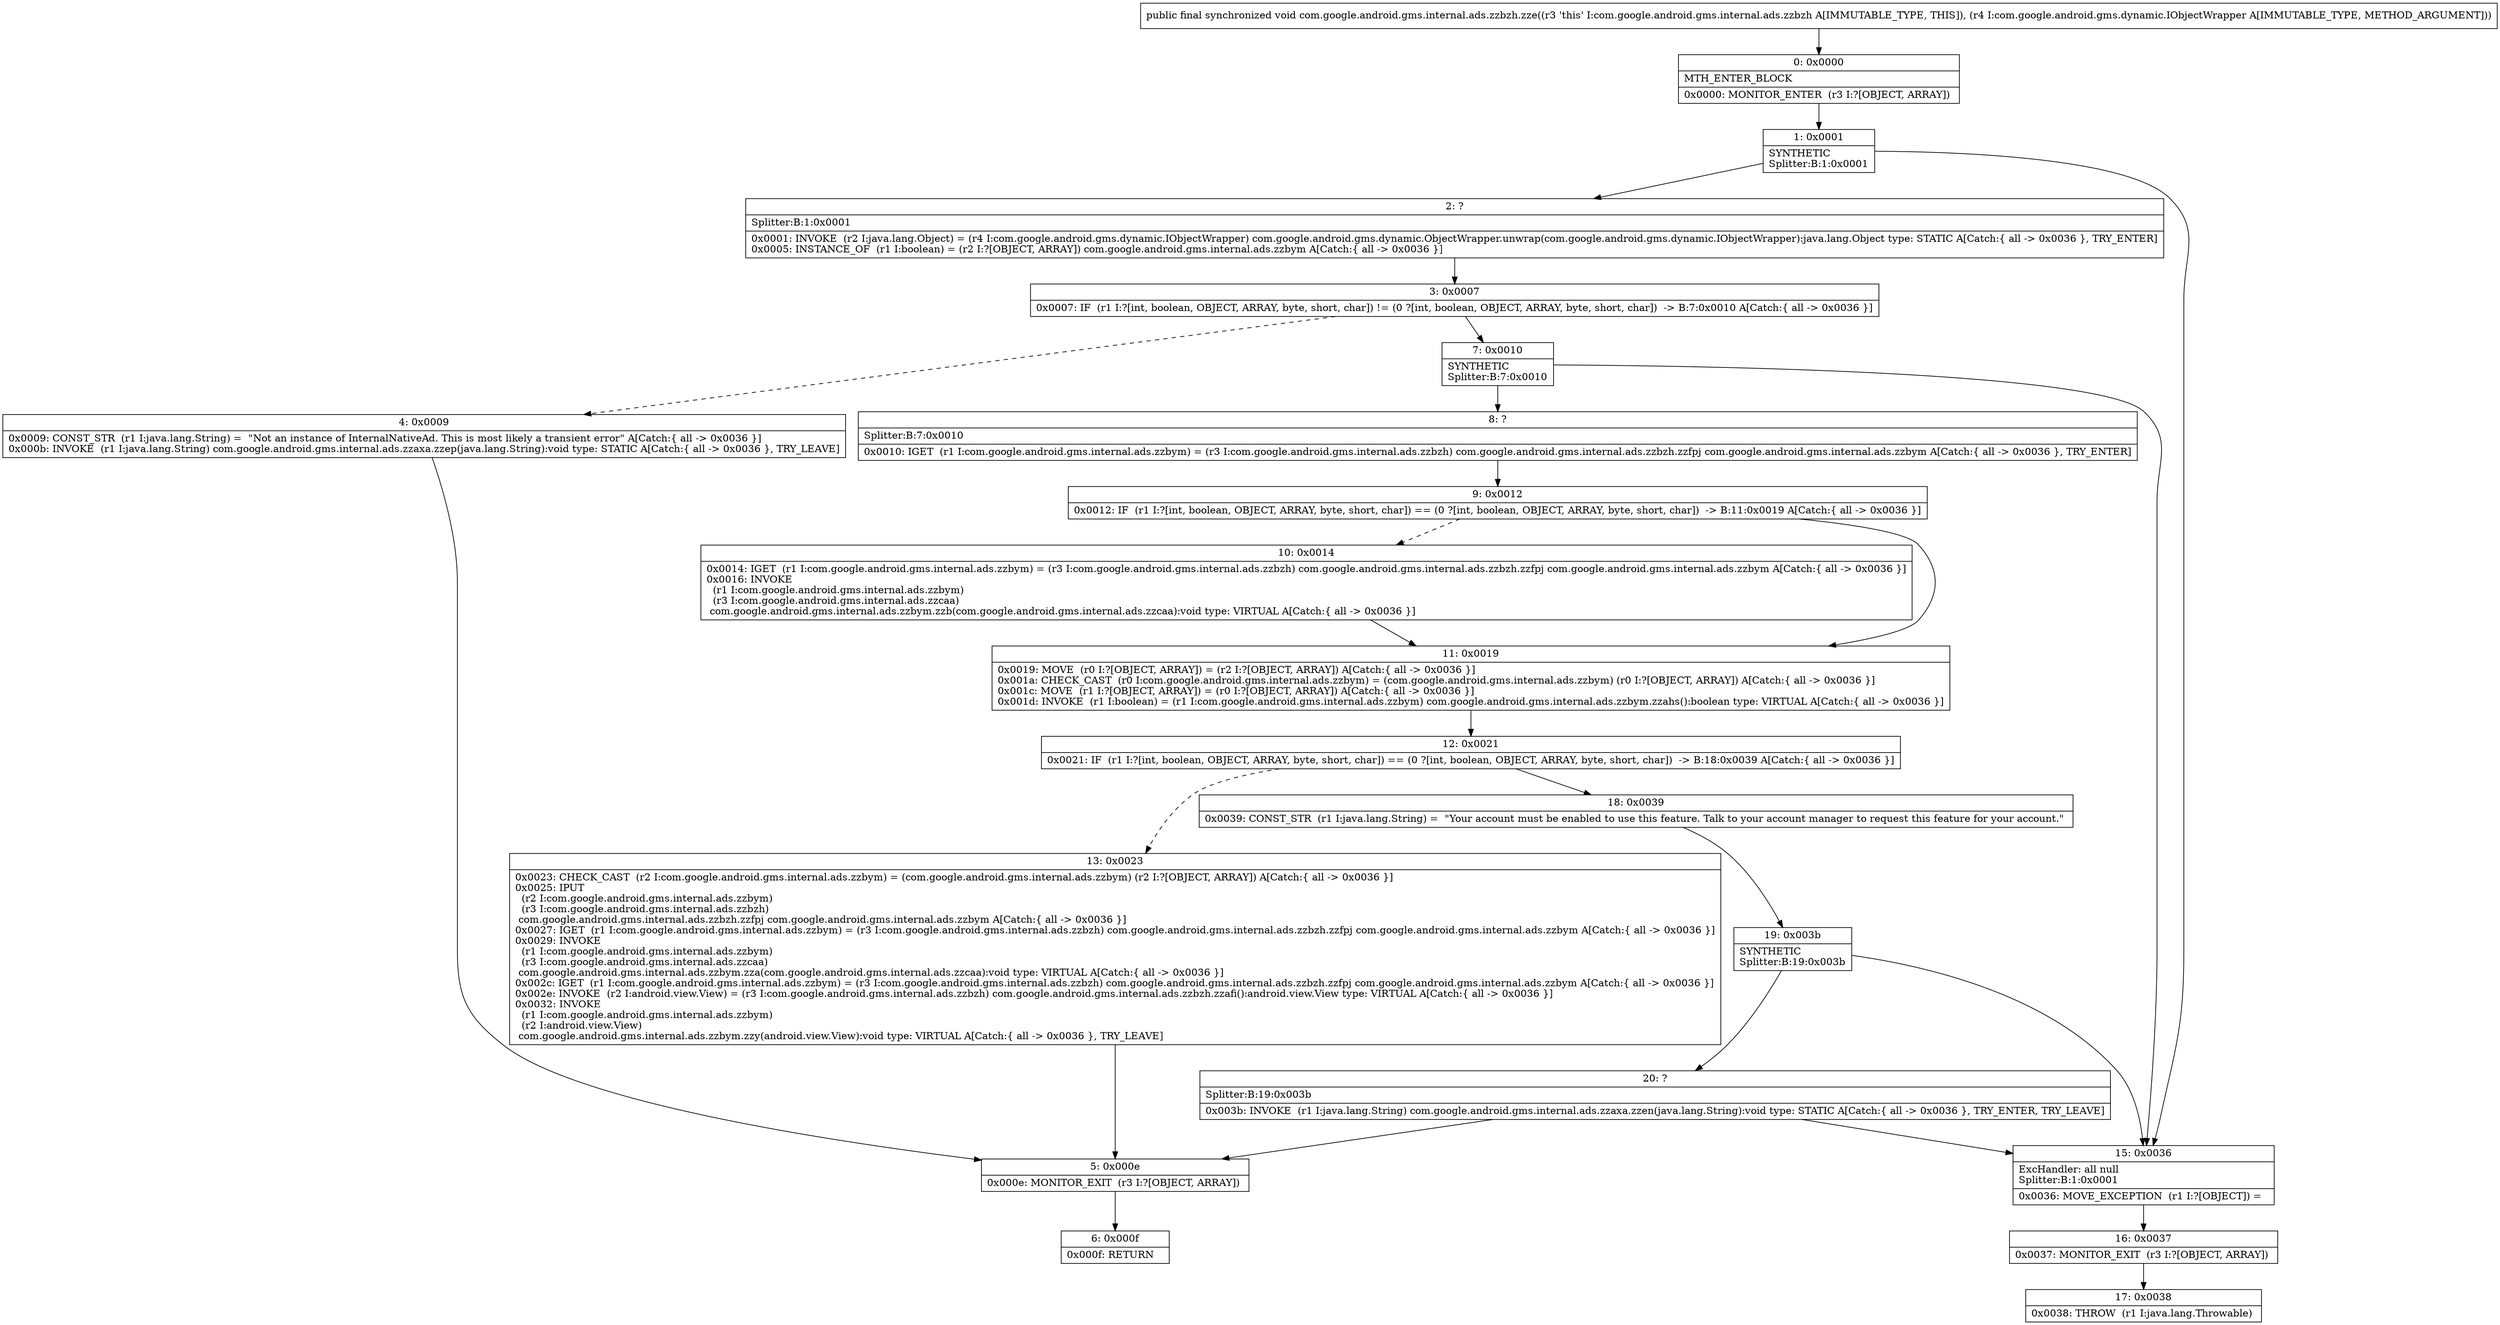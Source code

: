 digraph "CFG forcom.google.android.gms.internal.ads.zzbzh.zze(Lcom\/google\/android\/gms\/dynamic\/IObjectWrapper;)V" {
Node_0 [shape=record,label="{0\:\ 0x0000|MTH_ENTER_BLOCK\l|0x0000: MONITOR_ENTER  (r3 I:?[OBJECT, ARRAY]) \l}"];
Node_1 [shape=record,label="{1\:\ 0x0001|SYNTHETIC\lSplitter:B:1:0x0001\l}"];
Node_2 [shape=record,label="{2\:\ ?|Splitter:B:1:0x0001\l|0x0001: INVOKE  (r2 I:java.lang.Object) = (r4 I:com.google.android.gms.dynamic.IObjectWrapper) com.google.android.gms.dynamic.ObjectWrapper.unwrap(com.google.android.gms.dynamic.IObjectWrapper):java.lang.Object type: STATIC A[Catch:\{ all \-\> 0x0036 \}, TRY_ENTER]\l0x0005: INSTANCE_OF  (r1 I:boolean) = (r2 I:?[OBJECT, ARRAY]) com.google.android.gms.internal.ads.zzbym A[Catch:\{ all \-\> 0x0036 \}]\l}"];
Node_3 [shape=record,label="{3\:\ 0x0007|0x0007: IF  (r1 I:?[int, boolean, OBJECT, ARRAY, byte, short, char]) != (0 ?[int, boolean, OBJECT, ARRAY, byte, short, char])  \-\> B:7:0x0010 A[Catch:\{ all \-\> 0x0036 \}]\l}"];
Node_4 [shape=record,label="{4\:\ 0x0009|0x0009: CONST_STR  (r1 I:java.lang.String) =  \"Not an instance of InternalNativeAd. This is most likely a transient error\" A[Catch:\{ all \-\> 0x0036 \}]\l0x000b: INVOKE  (r1 I:java.lang.String) com.google.android.gms.internal.ads.zzaxa.zzep(java.lang.String):void type: STATIC A[Catch:\{ all \-\> 0x0036 \}, TRY_LEAVE]\l}"];
Node_5 [shape=record,label="{5\:\ 0x000e|0x000e: MONITOR_EXIT  (r3 I:?[OBJECT, ARRAY]) \l}"];
Node_6 [shape=record,label="{6\:\ 0x000f|0x000f: RETURN   \l}"];
Node_7 [shape=record,label="{7\:\ 0x0010|SYNTHETIC\lSplitter:B:7:0x0010\l}"];
Node_8 [shape=record,label="{8\:\ ?|Splitter:B:7:0x0010\l|0x0010: IGET  (r1 I:com.google.android.gms.internal.ads.zzbym) = (r3 I:com.google.android.gms.internal.ads.zzbzh) com.google.android.gms.internal.ads.zzbzh.zzfpj com.google.android.gms.internal.ads.zzbym A[Catch:\{ all \-\> 0x0036 \}, TRY_ENTER]\l}"];
Node_9 [shape=record,label="{9\:\ 0x0012|0x0012: IF  (r1 I:?[int, boolean, OBJECT, ARRAY, byte, short, char]) == (0 ?[int, boolean, OBJECT, ARRAY, byte, short, char])  \-\> B:11:0x0019 A[Catch:\{ all \-\> 0x0036 \}]\l}"];
Node_10 [shape=record,label="{10\:\ 0x0014|0x0014: IGET  (r1 I:com.google.android.gms.internal.ads.zzbym) = (r3 I:com.google.android.gms.internal.ads.zzbzh) com.google.android.gms.internal.ads.zzbzh.zzfpj com.google.android.gms.internal.ads.zzbym A[Catch:\{ all \-\> 0x0036 \}]\l0x0016: INVOKE  \l  (r1 I:com.google.android.gms.internal.ads.zzbym)\l  (r3 I:com.google.android.gms.internal.ads.zzcaa)\l com.google.android.gms.internal.ads.zzbym.zzb(com.google.android.gms.internal.ads.zzcaa):void type: VIRTUAL A[Catch:\{ all \-\> 0x0036 \}]\l}"];
Node_11 [shape=record,label="{11\:\ 0x0019|0x0019: MOVE  (r0 I:?[OBJECT, ARRAY]) = (r2 I:?[OBJECT, ARRAY]) A[Catch:\{ all \-\> 0x0036 \}]\l0x001a: CHECK_CAST  (r0 I:com.google.android.gms.internal.ads.zzbym) = (com.google.android.gms.internal.ads.zzbym) (r0 I:?[OBJECT, ARRAY]) A[Catch:\{ all \-\> 0x0036 \}]\l0x001c: MOVE  (r1 I:?[OBJECT, ARRAY]) = (r0 I:?[OBJECT, ARRAY]) A[Catch:\{ all \-\> 0x0036 \}]\l0x001d: INVOKE  (r1 I:boolean) = (r1 I:com.google.android.gms.internal.ads.zzbym) com.google.android.gms.internal.ads.zzbym.zzahs():boolean type: VIRTUAL A[Catch:\{ all \-\> 0x0036 \}]\l}"];
Node_12 [shape=record,label="{12\:\ 0x0021|0x0021: IF  (r1 I:?[int, boolean, OBJECT, ARRAY, byte, short, char]) == (0 ?[int, boolean, OBJECT, ARRAY, byte, short, char])  \-\> B:18:0x0039 A[Catch:\{ all \-\> 0x0036 \}]\l}"];
Node_13 [shape=record,label="{13\:\ 0x0023|0x0023: CHECK_CAST  (r2 I:com.google.android.gms.internal.ads.zzbym) = (com.google.android.gms.internal.ads.zzbym) (r2 I:?[OBJECT, ARRAY]) A[Catch:\{ all \-\> 0x0036 \}]\l0x0025: IPUT  \l  (r2 I:com.google.android.gms.internal.ads.zzbym)\l  (r3 I:com.google.android.gms.internal.ads.zzbzh)\l com.google.android.gms.internal.ads.zzbzh.zzfpj com.google.android.gms.internal.ads.zzbym A[Catch:\{ all \-\> 0x0036 \}]\l0x0027: IGET  (r1 I:com.google.android.gms.internal.ads.zzbym) = (r3 I:com.google.android.gms.internal.ads.zzbzh) com.google.android.gms.internal.ads.zzbzh.zzfpj com.google.android.gms.internal.ads.zzbym A[Catch:\{ all \-\> 0x0036 \}]\l0x0029: INVOKE  \l  (r1 I:com.google.android.gms.internal.ads.zzbym)\l  (r3 I:com.google.android.gms.internal.ads.zzcaa)\l com.google.android.gms.internal.ads.zzbym.zza(com.google.android.gms.internal.ads.zzcaa):void type: VIRTUAL A[Catch:\{ all \-\> 0x0036 \}]\l0x002c: IGET  (r1 I:com.google.android.gms.internal.ads.zzbym) = (r3 I:com.google.android.gms.internal.ads.zzbzh) com.google.android.gms.internal.ads.zzbzh.zzfpj com.google.android.gms.internal.ads.zzbym A[Catch:\{ all \-\> 0x0036 \}]\l0x002e: INVOKE  (r2 I:android.view.View) = (r3 I:com.google.android.gms.internal.ads.zzbzh) com.google.android.gms.internal.ads.zzbzh.zzafi():android.view.View type: VIRTUAL A[Catch:\{ all \-\> 0x0036 \}]\l0x0032: INVOKE  \l  (r1 I:com.google.android.gms.internal.ads.zzbym)\l  (r2 I:android.view.View)\l com.google.android.gms.internal.ads.zzbym.zzy(android.view.View):void type: VIRTUAL A[Catch:\{ all \-\> 0x0036 \}, TRY_LEAVE]\l}"];
Node_15 [shape=record,label="{15\:\ 0x0036|ExcHandler: all null\lSplitter:B:1:0x0001\l|0x0036: MOVE_EXCEPTION  (r1 I:?[OBJECT]) =  \l}"];
Node_16 [shape=record,label="{16\:\ 0x0037|0x0037: MONITOR_EXIT  (r3 I:?[OBJECT, ARRAY]) \l}"];
Node_17 [shape=record,label="{17\:\ 0x0038|0x0038: THROW  (r1 I:java.lang.Throwable) \l}"];
Node_18 [shape=record,label="{18\:\ 0x0039|0x0039: CONST_STR  (r1 I:java.lang.String) =  \"Your account must be enabled to use this feature. Talk to your account manager to request this feature for your account.\" \l}"];
Node_19 [shape=record,label="{19\:\ 0x003b|SYNTHETIC\lSplitter:B:19:0x003b\l}"];
Node_20 [shape=record,label="{20\:\ ?|Splitter:B:19:0x003b\l|0x003b: INVOKE  (r1 I:java.lang.String) com.google.android.gms.internal.ads.zzaxa.zzen(java.lang.String):void type: STATIC A[Catch:\{ all \-\> 0x0036 \}, TRY_ENTER, TRY_LEAVE]\l}"];
MethodNode[shape=record,label="{public final synchronized void com.google.android.gms.internal.ads.zzbzh.zze((r3 'this' I:com.google.android.gms.internal.ads.zzbzh A[IMMUTABLE_TYPE, THIS]), (r4 I:com.google.android.gms.dynamic.IObjectWrapper A[IMMUTABLE_TYPE, METHOD_ARGUMENT])) }"];
MethodNode -> Node_0;
Node_0 -> Node_1;
Node_1 -> Node_2;
Node_1 -> Node_15;
Node_2 -> Node_3;
Node_3 -> Node_4[style=dashed];
Node_3 -> Node_7;
Node_4 -> Node_5;
Node_5 -> Node_6;
Node_7 -> Node_8;
Node_7 -> Node_15;
Node_8 -> Node_9;
Node_9 -> Node_10[style=dashed];
Node_9 -> Node_11;
Node_10 -> Node_11;
Node_11 -> Node_12;
Node_12 -> Node_13[style=dashed];
Node_12 -> Node_18;
Node_13 -> Node_5;
Node_15 -> Node_16;
Node_16 -> Node_17;
Node_18 -> Node_19;
Node_19 -> Node_20;
Node_19 -> Node_15;
Node_20 -> Node_15;
Node_20 -> Node_5;
}

